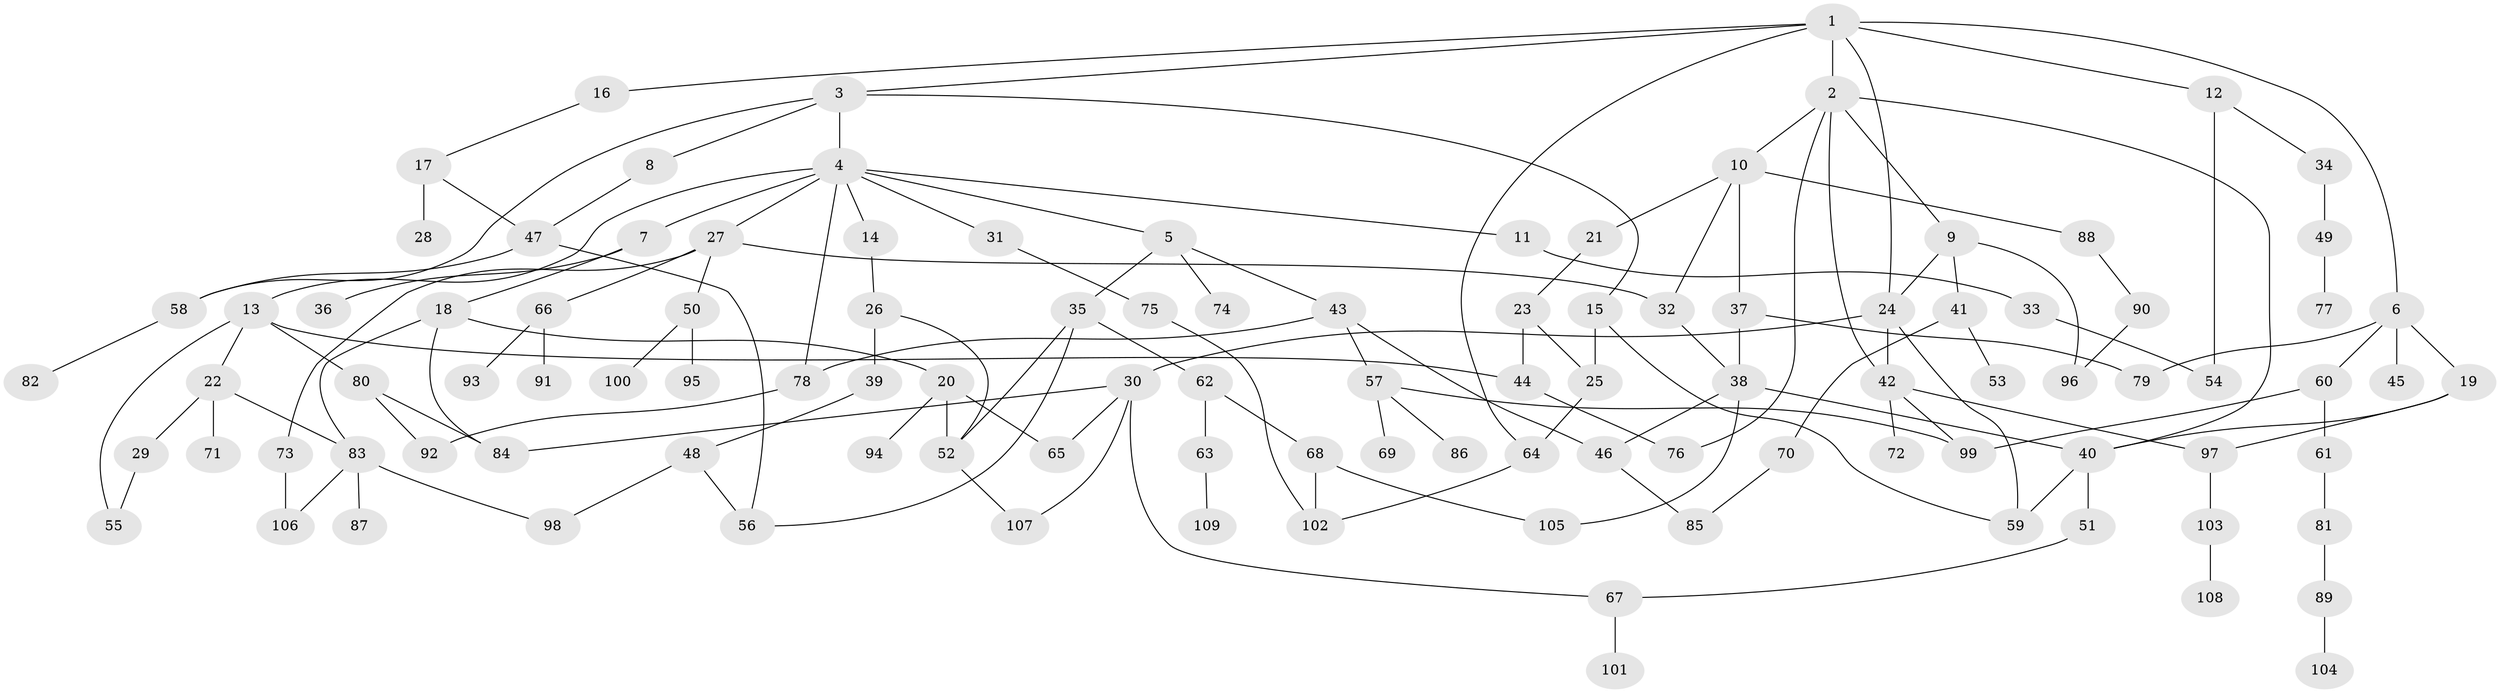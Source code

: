 // Generated by graph-tools (version 1.1) at 2025/13/03/09/25 04:13:32]
// undirected, 109 vertices, 148 edges
graph export_dot {
graph [start="1"]
  node [color=gray90,style=filled];
  1;
  2;
  3;
  4;
  5;
  6;
  7;
  8;
  9;
  10;
  11;
  12;
  13;
  14;
  15;
  16;
  17;
  18;
  19;
  20;
  21;
  22;
  23;
  24;
  25;
  26;
  27;
  28;
  29;
  30;
  31;
  32;
  33;
  34;
  35;
  36;
  37;
  38;
  39;
  40;
  41;
  42;
  43;
  44;
  45;
  46;
  47;
  48;
  49;
  50;
  51;
  52;
  53;
  54;
  55;
  56;
  57;
  58;
  59;
  60;
  61;
  62;
  63;
  64;
  65;
  66;
  67;
  68;
  69;
  70;
  71;
  72;
  73;
  74;
  75;
  76;
  77;
  78;
  79;
  80;
  81;
  82;
  83;
  84;
  85;
  86;
  87;
  88;
  89;
  90;
  91;
  92;
  93;
  94;
  95;
  96;
  97;
  98;
  99;
  100;
  101;
  102;
  103;
  104;
  105;
  106;
  107;
  108;
  109;
  1 -- 2;
  1 -- 3;
  1 -- 6;
  1 -- 12;
  1 -- 16;
  1 -- 24;
  1 -- 64;
  2 -- 9;
  2 -- 10;
  2 -- 42;
  2 -- 76;
  2 -- 40;
  3 -- 4;
  3 -- 8;
  3 -- 15;
  3 -- 58;
  4 -- 5;
  4 -- 7;
  4 -- 11;
  4 -- 13;
  4 -- 14;
  4 -- 27;
  4 -- 31;
  4 -- 78;
  5 -- 35;
  5 -- 43;
  5 -- 74;
  6 -- 19;
  6 -- 45;
  6 -- 60;
  6 -- 79;
  7 -- 18;
  7 -- 36;
  8 -- 47;
  9 -- 41;
  9 -- 96;
  9 -- 24;
  10 -- 21;
  10 -- 32;
  10 -- 37;
  10 -- 88;
  11 -- 33;
  12 -- 34;
  12 -- 54;
  13 -- 22;
  13 -- 80;
  13 -- 44;
  13 -- 55;
  14 -- 26;
  15 -- 25;
  15 -- 59;
  16 -- 17;
  17 -- 28;
  17 -- 47;
  18 -- 20;
  18 -- 84;
  18 -- 83;
  19 -- 97;
  19 -- 40;
  20 -- 65;
  20 -- 94;
  20 -- 52;
  21 -- 23;
  22 -- 29;
  22 -- 71;
  22 -- 83;
  23 -- 44;
  23 -- 25;
  24 -- 30;
  24 -- 42;
  24 -- 59;
  25 -- 64;
  26 -- 39;
  26 -- 52;
  27 -- 50;
  27 -- 66;
  27 -- 73;
  27 -- 32;
  29 -- 55;
  30 -- 67;
  30 -- 65;
  30 -- 107;
  30 -- 84;
  31 -- 75;
  32 -- 38;
  33 -- 54;
  34 -- 49;
  35 -- 52;
  35 -- 62;
  35 -- 56;
  37 -- 79;
  37 -- 38;
  38 -- 40;
  38 -- 105;
  38 -- 46;
  39 -- 48;
  40 -- 51;
  40 -- 59;
  41 -- 53;
  41 -- 70;
  42 -- 72;
  42 -- 97;
  42 -- 99;
  43 -- 46;
  43 -- 57;
  43 -- 78;
  44 -- 76;
  46 -- 85;
  47 -- 56;
  47 -- 58;
  48 -- 98;
  48 -- 56;
  49 -- 77;
  50 -- 95;
  50 -- 100;
  51 -- 67;
  52 -- 107;
  57 -- 69;
  57 -- 86;
  57 -- 99;
  58 -- 82;
  60 -- 61;
  60 -- 99;
  61 -- 81;
  62 -- 63;
  62 -- 68;
  63 -- 109;
  64 -- 102;
  66 -- 91;
  66 -- 93;
  67 -- 101;
  68 -- 102;
  68 -- 105;
  70 -- 85;
  73 -- 106;
  75 -- 102;
  78 -- 92;
  80 -- 92;
  80 -- 84;
  81 -- 89;
  83 -- 87;
  83 -- 98;
  83 -- 106;
  88 -- 90;
  89 -- 104;
  90 -- 96;
  97 -- 103;
  103 -- 108;
}
